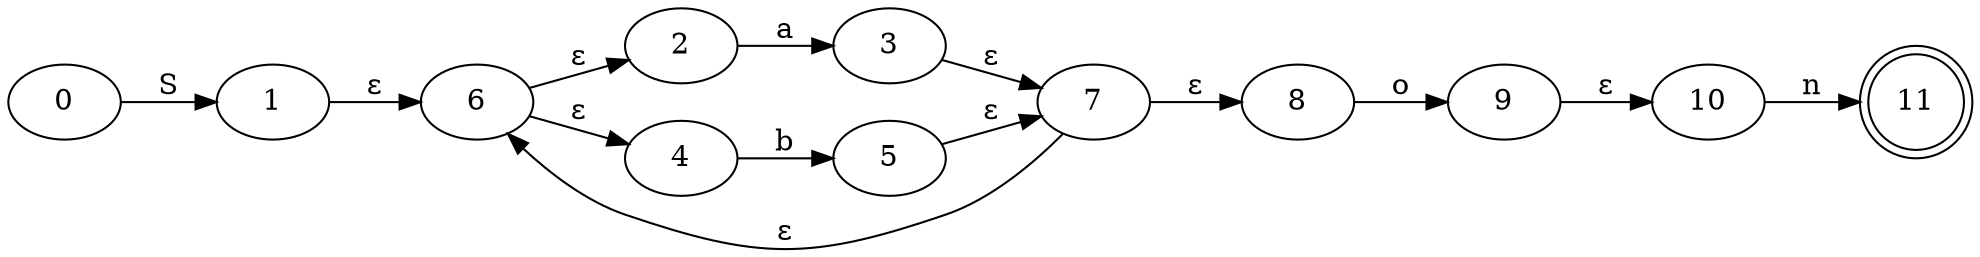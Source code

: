 digraph {
rankdir=LR;
	11 [shape=doublecircle]

	0->1 [label= "S"];
	2->3 [label= "a"];
	4->5 [label= "b"];
	6->2 [label= "ε"];
	6->4 [label= "ε"];
	3->7 [label= "ε"];
	5->7 [label= "ε"];
	7->6 [label= "ε", constraint="false"];
	1->6 [label= "ε"];
	8->9 [label= "o"];
	7->8 [label= "ε"];
	10->11 [label= "n"];
	9->10 [label= "ε"];
}
